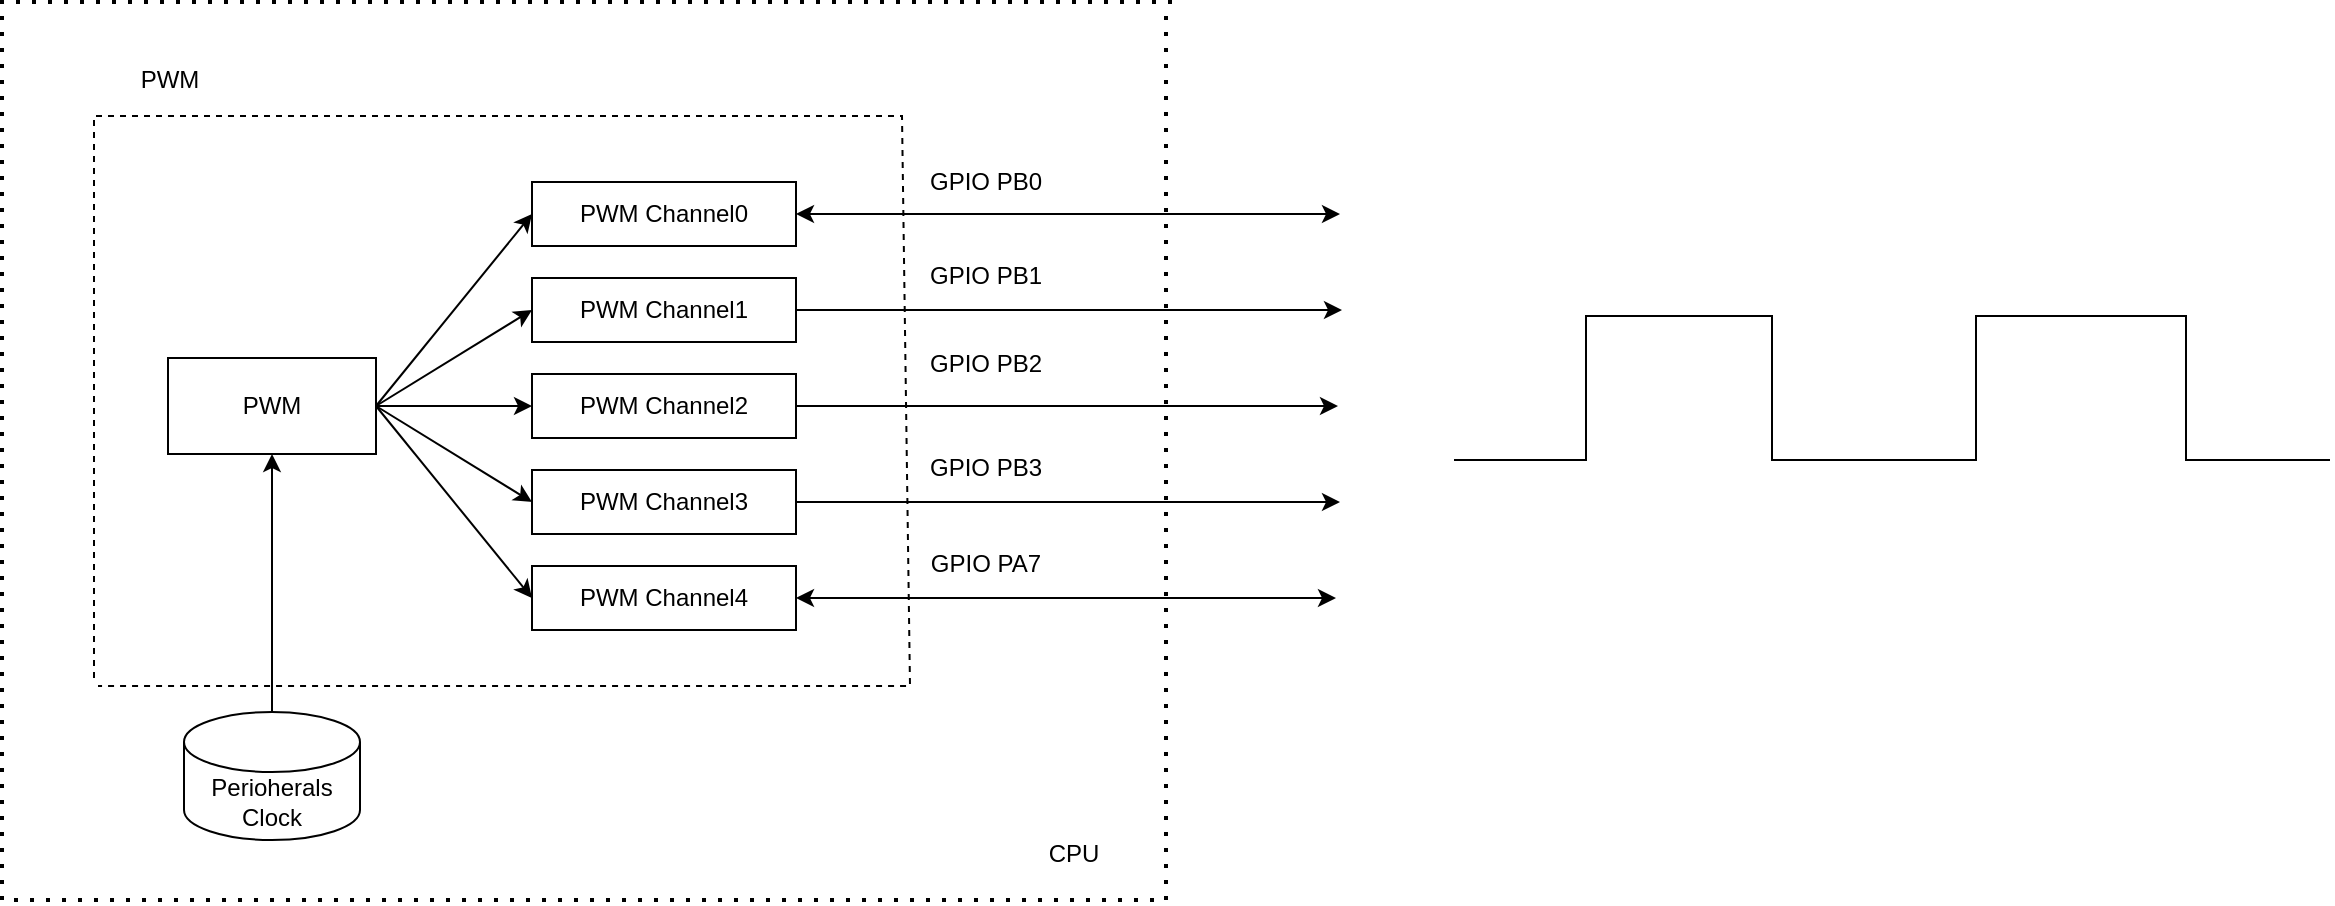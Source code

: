 <mxfile version="24.6.4" type="device">
  <diagram name="第 1 页" id="KWvOELfXXFuOR0ZtLIgL">
    <mxGraphModel dx="870" dy="415" grid="0" gridSize="10" guides="1" tooltips="1" connect="1" arrows="1" fold="1" page="1" pageScale="1" pageWidth="180" pageHeight="200" math="0" shadow="0">
      <root>
        <mxCell id="0" />
        <mxCell id="1" parent="0" />
        <mxCell id="6Xo3o1QixIiLEGfn1mMo-1" value="PWM" style="rounded=0;whiteSpace=wrap;html=1;" parent="1" vertex="1">
          <mxGeometry x="331" y="442" width="104" height="48" as="geometry" />
        </mxCell>
        <mxCell id="6Xo3o1QixIiLEGfn1mMo-2" value="Perioherals&lt;div&gt;Clock&lt;/div&gt;" style="shape=cylinder3;whiteSpace=wrap;html=1;boundedLbl=1;backgroundOutline=1;size=15;" parent="1" vertex="1">
          <mxGeometry x="339" y="619" width="88" height="64" as="geometry" />
        </mxCell>
        <mxCell id="6Xo3o1QixIiLEGfn1mMo-3" value="" style="endArrow=classic;html=1;rounded=0;exitX=0.5;exitY=0;exitDx=0;exitDy=0;exitPerimeter=0;entryX=0.5;entryY=1;entryDx=0;entryDy=0;" parent="1" source="6Xo3o1QixIiLEGfn1mMo-2" target="6Xo3o1QixIiLEGfn1mMo-1" edge="1">
          <mxGeometry width="50" height="50" relative="1" as="geometry">
            <mxPoint x="380" y="536" as="sourcePoint" />
            <mxPoint x="430" y="486" as="targetPoint" />
          </mxGeometry>
        </mxCell>
        <mxCell id="6Xo3o1QixIiLEGfn1mMo-4" value="PWM Channel0" style="rounded=0;whiteSpace=wrap;html=1;" parent="1" vertex="1">
          <mxGeometry x="513" y="354" width="132" height="32" as="geometry" />
        </mxCell>
        <mxCell id="6Xo3o1QixIiLEGfn1mMo-5" value="PWM Channel1" style="rounded=0;whiteSpace=wrap;html=1;" parent="1" vertex="1">
          <mxGeometry x="513" y="402" width="132" height="32" as="geometry" />
        </mxCell>
        <mxCell id="6Xo3o1QixIiLEGfn1mMo-6" value="PWM Channel2" style="rounded=0;whiteSpace=wrap;html=1;" parent="1" vertex="1">
          <mxGeometry x="513" y="450" width="132" height="32" as="geometry" />
        </mxCell>
        <mxCell id="6Xo3o1QixIiLEGfn1mMo-7" value="PWM Channel3" style="rounded=0;whiteSpace=wrap;html=1;" parent="1" vertex="1">
          <mxGeometry x="513" y="498" width="132" height="32" as="geometry" />
        </mxCell>
        <mxCell id="6Xo3o1QixIiLEGfn1mMo-8" value="PWM Channel4" style="rounded=0;whiteSpace=wrap;html=1;" parent="1" vertex="1">
          <mxGeometry x="513" y="546" width="132" height="32" as="geometry" />
        </mxCell>
        <mxCell id="6Xo3o1QixIiLEGfn1mMo-9" value="" style="endArrow=classic;html=1;rounded=0;exitX=1;exitY=0.5;exitDx=0;exitDy=0;entryX=0;entryY=0.5;entryDx=0;entryDy=0;" parent="1" source="6Xo3o1QixIiLEGfn1mMo-1" target="6Xo3o1QixIiLEGfn1mMo-4" edge="1">
          <mxGeometry width="50" height="50" relative="1" as="geometry">
            <mxPoint x="705" y="517" as="sourcePoint" />
            <mxPoint x="755" y="467" as="targetPoint" />
            <Array as="points" />
          </mxGeometry>
        </mxCell>
        <mxCell id="6Xo3o1QixIiLEGfn1mMo-10" value="" style="endArrow=classic;html=1;rounded=0;exitX=1;exitY=0.5;exitDx=0;exitDy=0;entryX=0;entryY=0.5;entryDx=0;entryDy=0;" parent="1" source="6Xo3o1QixIiLEGfn1mMo-1" target="6Xo3o1QixIiLEGfn1mMo-5" edge="1">
          <mxGeometry width="50" height="50" relative="1" as="geometry">
            <mxPoint x="444" y="566" as="sourcePoint" />
            <mxPoint x="494" y="516" as="targetPoint" />
          </mxGeometry>
        </mxCell>
        <mxCell id="6Xo3o1QixIiLEGfn1mMo-11" value="" style="endArrow=classic;html=1;rounded=0;exitX=1;exitY=0.5;exitDx=0;exitDy=0;entryX=0;entryY=0.5;entryDx=0;entryDy=0;" parent="1" source="6Xo3o1QixIiLEGfn1mMo-1" target="6Xo3o1QixIiLEGfn1mMo-6" edge="1">
          <mxGeometry width="50" height="50" relative="1" as="geometry">
            <mxPoint x="456" y="580" as="sourcePoint" />
            <mxPoint x="506" y="530" as="targetPoint" />
          </mxGeometry>
        </mxCell>
        <mxCell id="6Xo3o1QixIiLEGfn1mMo-12" value="" style="endArrow=classic;html=1;rounded=0;exitX=1;exitY=0.5;exitDx=0;exitDy=0;entryX=0;entryY=0.5;entryDx=0;entryDy=0;" parent="1" source="6Xo3o1QixIiLEGfn1mMo-1" target="6Xo3o1QixIiLEGfn1mMo-7" edge="1">
          <mxGeometry width="50" height="50" relative="1" as="geometry">
            <mxPoint x="430" y="579" as="sourcePoint" />
            <mxPoint x="480" y="529" as="targetPoint" />
          </mxGeometry>
        </mxCell>
        <mxCell id="6Xo3o1QixIiLEGfn1mMo-13" value="" style="endArrow=classic;html=1;rounded=0;exitX=1;exitY=0.5;exitDx=0;exitDy=0;entryX=0;entryY=0.5;entryDx=0;entryDy=0;" parent="1" source="6Xo3o1QixIiLEGfn1mMo-1" target="6Xo3o1QixIiLEGfn1mMo-8" edge="1">
          <mxGeometry width="50" height="50" relative="1" as="geometry">
            <mxPoint x="443" y="603" as="sourcePoint" />
            <mxPoint x="493" y="553" as="targetPoint" />
          </mxGeometry>
        </mxCell>
        <mxCell id="6Xo3o1QixIiLEGfn1mMo-14" value="" style="endArrow=classic;html=1;rounded=0;exitX=1;exitY=0.5;exitDx=0;exitDy=0;" parent="1" source="6Xo3o1QixIiLEGfn1mMo-5" edge="1">
          <mxGeometry width="50" height="50" relative="1" as="geometry">
            <mxPoint x="788" y="490" as="sourcePoint" />
            <mxPoint x="918" y="418" as="targetPoint" />
          </mxGeometry>
        </mxCell>
        <mxCell id="6Xo3o1QixIiLEGfn1mMo-15" value="" style="endArrow=classic;html=1;rounded=0;exitX=1;exitY=0.5;exitDx=0;exitDy=0;" parent="1" source="6Xo3o1QixIiLEGfn1mMo-6" edge="1">
          <mxGeometry width="50" height="50" relative="1" as="geometry">
            <mxPoint x="735" y="502" as="sourcePoint" />
            <mxPoint x="916" y="466" as="targetPoint" />
          </mxGeometry>
        </mxCell>
        <mxCell id="6Xo3o1QixIiLEGfn1mMo-16" value="" style="endArrow=classic;html=1;rounded=0;exitX=1;exitY=0.5;exitDx=0;exitDy=0;" parent="1" source="6Xo3o1QixIiLEGfn1mMo-7" edge="1">
          <mxGeometry width="50" height="50" relative="1" as="geometry">
            <mxPoint x="802" y="591" as="sourcePoint" />
            <mxPoint x="917" y="514" as="targetPoint" />
          </mxGeometry>
        </mxCell>
        <mxCell id="6Xo3o1QixIiLEGfn1mMo-17" value="GPIO PB0" style="text;html=1;align=center;verticalAlign=middle;whiteSpace=wrap;rounded=0;" parent="1" vertex="1">
          <mxGeometry x="710" y="339" width="60" height="30" as="geometry" />
        </mxCell>
        <mxCell id="6Xo3o1QixIiLEGfn1mMo-18" value="" style="endArrow=classic;startArrow=classic;html=1;rounded=0;exitX=1;exitY=0.5;exitDx=0;exitDy=0;" parent="1" source="6Xo3o1QixIiLEGfn1mMo-4" edge="1">
          <mxGeometry width="50" height="50" relative="1" as="geometry">
            <mxPoint x="784" y="382" as="sourcePoint" />
            <mxPoint x="917" y="370" as="targetPoint" />
          </mxGeometry>
        </mxCell>
        <mxCell id="6Xo3o1QixIiLEGfn1mMo-19" value="" style="endArrow=classic;startArrow=classic;html=1;rounded=0;exitX=1;exitY=0.5;exitDx=0;exitDy=0;" parent="1" source="6Xo3o1QixIiLEGfn1mMo-8" edge="1">
          <mxGeometry width="50" height="50" relative="1" as="geometry">
            <mxPoint x="719" y="596" as="sourcePoint" />
            <mxPoint x="915" y="562" as="targetPoint" />
          </mxGeometry>
        </mxCell>
        <mxCell id="6Xo3o1QixIiLEGfn1mMo-20" value="GPIO PB1" style="text;html=1;align=center;verticalAlign=middle;whiteSpace=wrap;rounded=0;" parent="1" vertex="1">
          <mxGeometry x="710" y="386" width="60" height="30" as="geometry" />
        </mxCell>
        <mxCell id="6Xo3o1QixIiLEGfn1mMo-21" value="GPIO PB2" style="text;html=1;align=center;verticalAlign=middle;whiteSpace=wrap;rounded=0;" parent="1" vertex="1">
          <mxGeometry x="710" y="430" width="60" height="30" as="geometry" />
        </mxCell>
        <mxCell id="6Xo3o1QixIiLEGfn1mMo-22" value="GPIO PB3" style="text;html=1;align=center;verticalAlign=middle;whiteSpace=wrap;rounded=0;" parent="1" vertex="1">
          <mxGeometry x="710" y="482" width="60" height="30" as="geometry" />
        </mxCell>
        <mxCell id="6Xo3o1QixIiLEGfn1mMo-23" value="GPIO PA7" style="text;html=1;align=center;verticalAlign=middle;whiteSpace=wrap;rounded=0;" parent="1" vertex="1">
          <mxGeometry x="710" y="530" width="60" height="30" as="geometry" />
        </mxCell>
        <mxCell id="6Xo3o1QixIiLEGfn1mMo-24" value="" style="endArrow=none;dashed=1;html=1;rounded=0;" parent="1" edge="1">
          <mxGeometry width="50" height="50" relative="1" as="geometry">
            <mxPoint x="294" y="602" as="sourcePoint" />
            <mxPoint x="296" y="606" as="targetPoint" />
            <Array as="points">
              <mxPoint x="294" y="321" />
              <mxPoint x="698" y="321" />
              <mxPoint x="702" y="606" />
            </Array>
          </mxGeometry>
        </mxCell>
        <mxCell id="6Xo3o1QixIiLEGfn1mMo-25" value="PWM" style="text;html=1;align=center;verticalAlign=middle;whiteSpace=wrap;rounded=0;" parent="1" vertex="1">
          <mxGeometry x="302" y="288" width="60" height="30" as="geometry" />
        </mxCell>
        <mxCell id="6Xo3o1QixIiLEGfn1mMo-26" value="" style="endArrow=none;dashed=1;html=1;dashPattern=1 3;strokeWidth=2;rounded=0;" parent="1" edge="1">
          <mxGeometry width="50" height="50" relative="1" as="geometry">
            <mxPoint x="830" y="271" as="sourcePoint" />
            <mxPoint x="833" y="264" as="targetPoint" />
            <Array as="points">
              <mxPoint x="830" y="713" />
              <mxPoint x="248" y="713" />
              <mxPoint x="248" y="264" />
            </Array>
          </mxGeometry>
        </mxCell>
        <mxCell id="6Xo3o1QixIiLEGfn1mMo-27" value="CPU" style="text;html=1;align=center;verticalAlign=middle;whiteSpace=wrap;rounded=0;" parent="1" vertex="1">
          <mxGeometry x="754" y="675" width="60" height="30" as="geometry" />
        </mxCell>
        <mxCell id="6Xo3o1QixIiLEGfn1mMo-28" value="" style="endArrow=none;html=1;rounded=0;" parent="1" edge="1">
          <mxGeometry width="50" height="50" relative="1" as="geometry">
            <mxPoint x="974" y="493" as="sourcePoint" />
            <mxPoint x="1412" y="493" as="targetPoint" />
            <Array as="points">
              <mxPoint x="1040" y="493" />
              <mxPoint x="1040" y="421" />
              <mxPoint x="1133" y="421" />
              <mxPoint x="1133" y="493" />
              <mxPoint x="1235" y="493" />
              <mxPoint x="1235" y="421" />
              <mxPoint x="1340" y="421" />
              <mxPoint x="1340" y="493" />
            </Array>
          </mxGeometry>
        </mxCell>
      </root>
    </mxGraphModel>
  </diagram>
</mxfile>

